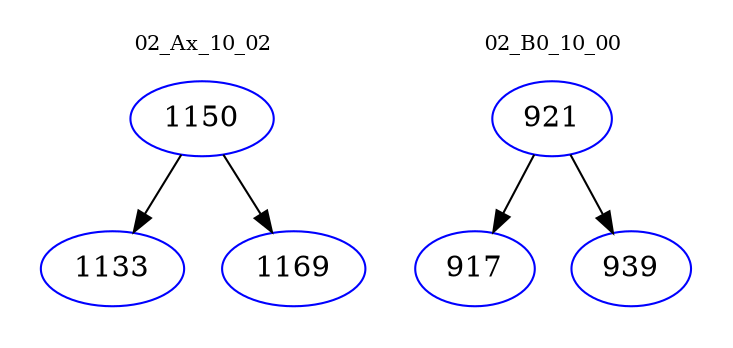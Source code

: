digraph{
subgraph cluster_0 {
color = white
label = "02_Ax_10_02";
fontsize=10;
T0_1150 [label="1150", color="blue"]
T0_1150 -> T0_1133 [color="black"]
T0_1133 [label="1133", color="blue"]
T0_1150 -> T0_1169 [color="black"]
T0_1169 [label="1169", color="blue"]
}
subgraph cluster_1 {
color = white
label = "02_B0_10_00";
fontsize=10;
T1_921 [label="921", color="blue"]
T1_921 -> T1_917 [color="black"]
T1_917 [label="917", color="blue"]
T1_921 -> T1_939 [color="black"]
T1_939 [label="939", color="blue"]
}
}
